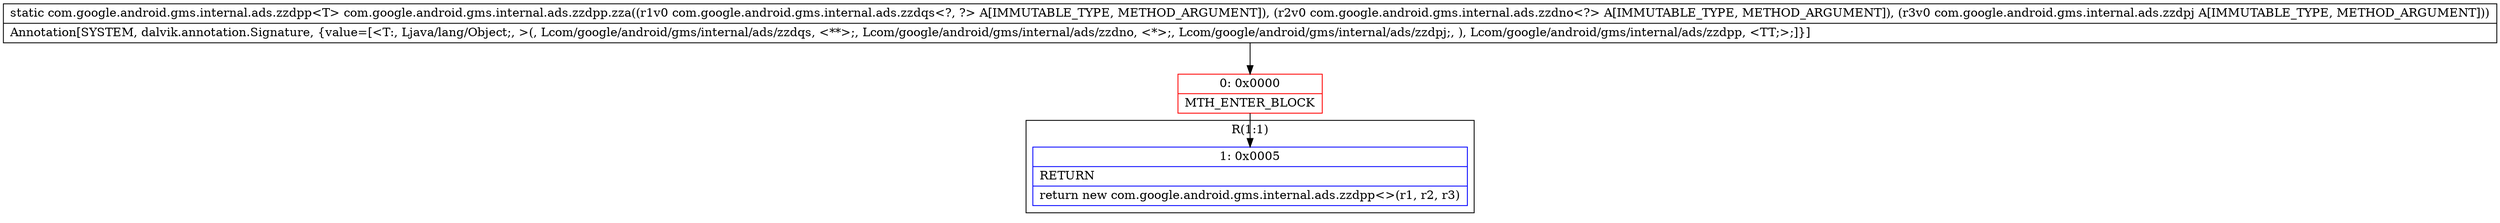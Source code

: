 digraph "CFG forcom.google.android.gms.internal.ads.zzdpp.zza(Lcom\/google\/android\/gms\/internal\/ads\/zzdqs;Lcom\/google\/android\/gms\/internal\/ads\/zzdno;Lcom\/google\/android\/gms\/internal\/ads\/zzdpj;)Lcom\/google\/android\/gms\/internal\/ads\/zzdpp;" {
subgraph cluster_Region_332925011 {
label = "R(1:1)";
node [shape=record,color=blue];
Node_1 [shape=record,label="{1\:\ 0x0005|RETURN\l|return new com.google.android.gms.internal.ads.zzdpp\<\>(r1, r2, r3)\l}"];
}
Node_0 [shape=record,color=red,label="{0\:\ 0x0000|MTH_ENTER_BLOCK\l}"];
MethodNode[shape=record,label="{static com.google.android.gms.internal.ads.zzdpp\<T\> com.google.android.gms.internal.ads.zzdpp.zza((r1v0 com.google.android.gms.internal.ads.zzdqs\<?, ?\> A[IMMUTABLE_TYPE, METHOD_ARGUMENT]), (r2v0 com.google.android.gms.internal.ads.zzdno\<?\> A[IMMUTABLE_TYPE, METHOD_ARGUMENT]), (r3v0 com.google.android.gms.internal.ads.zzdpj A[IMMUTABLE_TYPE, METHOD_ARGUMENT]))  | Annotation[SYSTEM, dalvik.annotation.Signature, \{value=[\<T:, Ljava\/lang\/Object;, \>(, Lcom\/google\/android\/gms\/internal\/ads\/zzdqs, \<**\>;, Lcom\/google\/android\/gms\/internal\/ads\/zzdno, \<*\>;, Lcom\/google\/android\/gms\/internal\/ads\/zzdpj;, ), Lcom\/google\/android\/gms\/internal\/ads\/zzdpp, \<TT;\>;]\}]\l}"];
MethodNode -> Node_0;
Node_0 -> Node_1;
}

